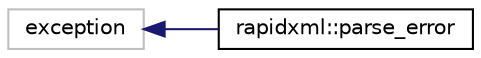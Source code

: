 digraph "Graphical Class Hierarchy"
{
  edge [fontname="Helvetica",fontsize="10",labelfontname="Helvetica",labelfontsize="10"];
  node [fontname="Helvetica",fontsize="10",shape=record];
  rankdir="LR";
  Node82 [label="exception",height=0.2,width=0.4,color="grey75", fillcolor="white", style="filled"];
  Node82 -> Node0 [dir="back",color="midnightblue",fontsize="10",style="solid",fontname="Helvetica"];
  Node0 [label="rapidxml::parse_error",height=0.2,width=0.4,color="black", fillcolor="white", style="filled",URL="$classrapidxml_1_1parse__error.html"];
}
